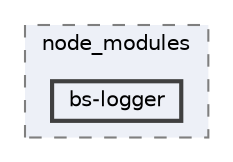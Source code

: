 digraph "C:/Users/arisc/OneDrive/Documents/GitHub/FINAL/EcoEats-Project/node_modules/bs-logger"
{
 // LATEX_PDF_SIZE
  bgcolor="transparent";
  edge [fontname=Helvetica,fontsize=10,labelfontname=Helvetica,labelfontsize=10];
  node [fontname=Helvetica,fontsize=10,shape=box,height=0.2,width=0.4];
  compound=true
  subgraph clusterdir_5091f2b68170d33f954320199e2fed0a {
    graph [ bgcolor="#edf0f7", pencolor="grey50", label="node_modules", fontname=Helvetica,fontsize=10 style="filled,dashed", URL="dir_5091f2b68170d33f954320199e2fed0a.html",tooltip=""]
  dir_a6eb8d5b95e755e998e0718bae882103 [label="bs-logger", fillcolor="#edf0f7", color="grey25", style="filled,bold", URL="dir_a6eb8d5b95e755e998e0718bae882103.html",tooltip=""];
  }
}
